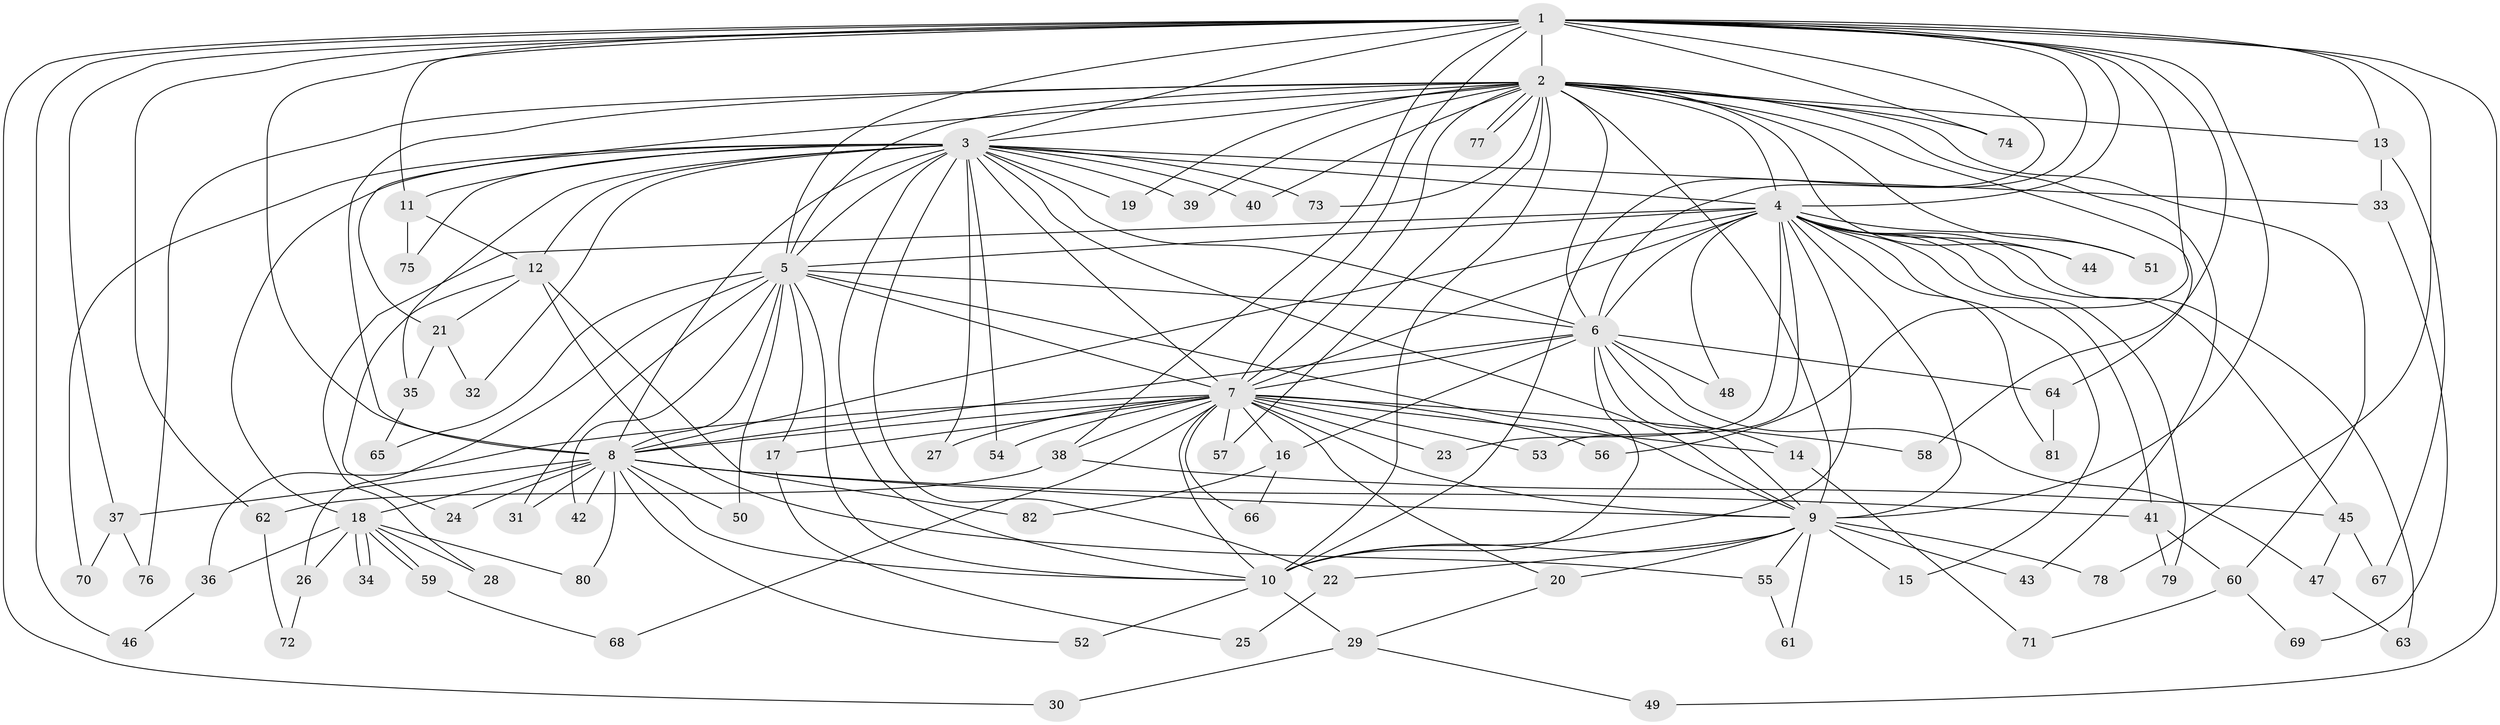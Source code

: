// coarse degree distribution, {22: 0.024390243902439025, 19: 0.024390243902439025, 10: 0.07317073170731707, 18: 0.024390243902439025, 6: 0.024390243902439025, 3: 0.14634146341463414, 8: 0.024390243902439025, 4: 0.0975609756097561, 5: 0.024390243902439025, 11: 0.024390243902439025, 9: 0.024390243902439025, 2: 0.43902439024390244, 1: 0.04878048780487805}
// Generated by graph-tools (version 1.1) at 2025/49/03/04/25 22:49:37]
// undirected, 82 vertices, 189 edges
graph export_dot {
  node [color=gray90,style=filled];
  1;
  2;
  3;
  4;
  5;
  6;
  7;
  8;
  9;
  10;
  11;
  12;
  13;
  14;
  15;
  16;
  17;
  18;
  19;
  20;
  21;
  22;
  23;
  24;
  25;
  26;
  27;
  28;
  29;
  30;
  31;
  32;
  33;
  34;
  35;
  36;
  37;
  38;
  39;
  40;
  41;
  42;
  43;
  44;
  45;
  46;
  47;
  48;
  49;
  50;
  51;
  52;
  53;
  54;
  55;
  56;
  57;
  58;
  59;
  60;
  61;
  62;
  63;
  64;
  65;
  66;
  67;
  68;
  69;
  70;
  71;
  72;
  73;
  74;
  75;
  76;
  77;
  78;
  79;
  80;
  81;
  82;
  1 -- 2;
  1 -- 3;
  1 -- 4;
  1 -- 5;
  1 -- 6;
  1 -- 7;
  1 -- 8;
  1 -- 9;
  1 -- 10;
  1 -- 11;
  1 -- 13;
  1 -- 30;
  1 -- 37;
  1 -- 38;
  1 -- 46;
  1 -- 49;
  1 -- 56;
  1 -- 58;
  1 -- 62;
  1 -- 74;
  1 -- 78;
  2 -- 3;
  2 -- 4;
  2 -- 5;
  2 -- 6;
  2 -- 7;
  2 -- 8;
  2 -- 9;
  2 -- 10;
  2 -- 13;
  2 -- 19;
  2 -- 21;
  2 -- 39;
  2 -- 40;
  2 -- 43;
  2 -- 44;
  2 -- 51;
  2 -- 57;
  2 -- 60;
  2 -- 64;
  2 -- 73;
  2 -- 74;
  2 -- 76;
  2 -- 77;
  2 -- 77;
  3 -- 4;
  3 -- 5;
  3 -- 6;
  3 -- 7;
  3 -- 8;
  3 -- 9;
  3 -- 10;
  3 -- 11;
  3 -- 12;
  3 -- 18;
  3 -- 19;
  3 -- 22;
  3 -- 27;
  3 -- 32;
  3 -- 33;
  3 -- 35;
  3 -- 39;
  3 -- 40;
  3 -- 54;
  3 -- 70;
  3 -- 73;
  3 -- 75;
  4 -- 5;
  4 -- 6;
  4 -- 7;
  4 -- 8;
  4 -- 9;
  4 -- 10;
  4 -- 15;
  4 -- 23;
  4 -- 28;
  4 -- 41;
  4 -- 44;
  4 -- 45;
  4 -- 48;
  4 -- 51;
  4 -- 53;
  4 -- 63;
  4 -- 79;
  4 -- 81;
  5 -- 6;
  5 -- 7;
  5 -- 8;
  5 -- 9;
  5 -- 10;
  5 -- 17;
  5 -- 26;
  5 -- 31;
  5 -- 42;
  5 -- 50;
  5 -- 65;
  6 -- 7;
  6 -- 8;
  6 -- 9;
  6 -- 10;
  6 -- 14;
  6 -- 16;
  6 -- 47;
  6 -- 48;
  6 -- 64;
  7 -- 8;
  7 -- 9;
  7 -- 10;
  7 -- 14;
  7 -- 16;
  7 -- 17;
  7 -- 20;
  7 -- 23;
  7 -- 27;
  7 -- 36;
  7 -- 38;
  7 -- 53;
  7 -- 54;
  7 -- 56;
  7 -- 57;
  7 -- 58;
  7 -- 66;
  7 -- 68;
  8 -- 9;
  8 -- 10;
  8 -- 18;
  8 -- 24;
  8 -- 31;
  8 -- 37;
  8 -- 41;
  8 -- 42;
  8 -- 50;
  8 -- 52;
  8 -- 80;
  9 -- 10;
  9 -- 15;
  9 -- 20;
  9 -- 22;
  9 -- 43;
  9 -- 55;
  9 -- 61;
  9 -- 78;
  10 -- 29;
  10 -- 52;
  11 -- 12;
  11 -- 75;
  12 -- 21;
  12 -- 24;
  12 -- 55;
  12 -- 82;
  13 -- 33;
  13 -- 67;
  14 -- 71;
  16 -- 66;
  16 -- 82;
  17 -- 25;
  18 -- 26;
  18 -- 28;
  18 -- 34;
  18 -- 34;
  18 -- 36;
  18 -- 59;
  18 -- 59;
  18 -- 80;
  20 -- 29;
  21 -- 32;
  21 -- 35;
  22 -- 25;
  26 -- 72;
  29 -- 30;
  29 -- 49;
  33 -- 69;
  35 -- 65;
  36 -- 46;
  37 -- 70;
  37 -- 76;
  38 -- 45;
  38 -- 62;
  41 -- 60;
  41 -- 79;
  45 -- 47;
  45 -- 67;
  47 -- 63;
  55 -- 61;
  59 -- 68;
  60 -- 69;
  60 -- 71;
  62 -- 72;
  64 -- 81;
}
